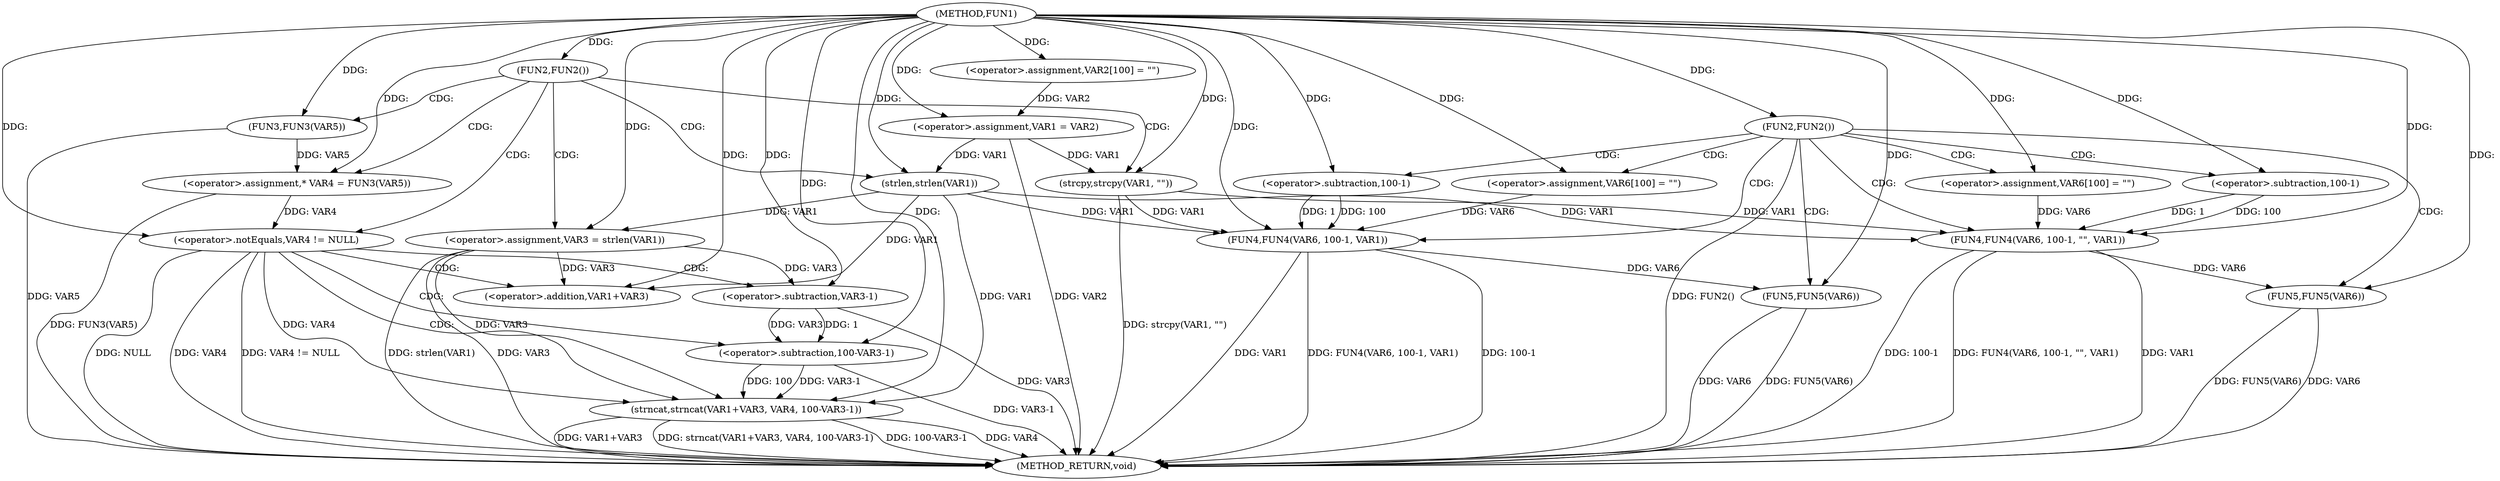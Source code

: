 digraph FUN1 {  
"1000100" [label = "(METHOD,FUN1)" ]
"1000176" [label = "(METHOD_RETURN,void)" ]
"1000104" [label = "(<operator>.assignment,VAR2[100] = \"\")" ]
"1000107" [label = "(<operator>.assignment,VAR1 = VAR2)" ]
"1000111" [label = "(FUN2,FUN2())" ]
"1000115" [label = "(<operator>.assignment,VAR3 = strlen(VAR1))" ]
"1000117" [label = "(strlen,strlen(VAR1))" ]
"1000120" [label = "(<operator>.assignment,* VAR4 = FUN3(VAR5))" ]
"1000122" [label = "(FUN3,FUN3(VAR5))" ]
"1000125" [label = "(<operator>.notEquals,VAR4 != NULL)" ]
"1000129" [label = "(strncat,strncat(VAR1+VAR3, VAR4, 100-VAR3-1))" ]
"1000130" [label = "(<operator>.addition,VAR1+VAR3)" ]
"1000134" [label = "(<operator>.subtraction,100-VAR3-1)" ]
"1000136" [label = "(<operator>.subtraction,VAR3-1)" ]
"1000141" [label = "(strcpy,strcpy(VAR1, \"\"))" ]
"1000145" [label = "(FUN2,FUN2())" ]
"1000149" [label = "(<operator>.assignment,VAR6[100] = \"\")" ]
"1000152" [label = "(FUN4,FUN4(VAR6, 100-1, VAR1))" ]
"1000154" [label = "(<operator>.subtraction,100-1)" ]
"1000158" [label = "(FUN5,FUN5(VAR6))" ]
"1000164" [label = "(<operator>.assignment,VAR6[100] = \"\")" ]
"1000167" [label = "(FUN4,FUN4(VAR6, 100-1, \"\", VAR1))" ]
"1000169" [label = "(<operator>.subtraction,100-1)" ]
"1000174" [label = "(FUN5,FUN5(VAR6))" ]
  "1000125" -> "1000176"  [ label = "DDG: VAR4 != NULL"] 
  "1000167" -> "1000176"  [ label = "DDG: 100-1"] 
  "1000152" -> "1000176"  [ label = "DDG: VAR1"] 
  "1000152" -> "1000176"  [ label = "DDG: FUN4(VAR6, 100-1, VAR1)"] 
  "1000125" -> "1000176"  [ label = "DDG: NULL"] 
  "1000129" -> "1000176"  [ label = "DDG: VAR4"] 
  "1000152" -> "1000176"  [ label = "DDG: 100-1"] 
  "1000115" -> "1000176"  [ label = "DDG: VAR3"] 
  "1000158" -> "1000176"  [ label = "DDG: VAR6"] 
  "1000115" -> "1000176"  [ label = "DDG: strlen(VAR1)"] 
  "1000129" -> "1000176"  [ label = "DDG: VAR1+VAR3"] 
  "1000125" -> "1000176"  [ label = "DDG: VAR4"] 
  "1000122" -> "1000176"  [ label = "DDG: VAR5"] 
  "1000141" -> "1000176"  [ label = "DDG: strcpy(VAR1, \"\")"] 
  "1000129" -> "1000176"  [ label = "DDG: strncat(VAR1+VAR3, VAR4, 100-VAR3-1)"] 
  "1000158" -> "1000176"  [ label = "DDG: FUN5(VAR6)"] 
  "1000167" -> "1000176"  [ label = "DDG: FUN4(VAR6, 100-1, \"\", VAR1)"] 
  "1000129" -> "1000176"  [ label = "DDG: 100-VAR3-1"] 
  "1000167" -> "1000176"  [ label = "DDG: VAR1"] 
  "1000134" -> "1000176"  [ label = "DDG: VAR3-1"] 
  "1000120" -> "1000176"  [ label = "DDG: FUN3(VAR5)"] 
  "1000145" -> "1000176"  [ label = "DDG: FUN2()"] 
  "1000174" -> "1000176"  [ label = "DDG: FUN5(VAR6)"] 
  "1000136" -> "1000176"  [ label = "DDG: VAR3"] 
  "1000174" -> "1000176"  [ label = "DDG: VAR6"] 
  "1000107" -> "1000176"  [ label = "DDG: VAR2"] 
  "1000100" -> "1000104"  [ label = "DDG: "] 
  "1000104" -> "1000107"  [ label = "DDG: VAR2"] 
  "1000100" -> "1000107"  [ label = "DDG: "] 
  "1000100" -> "1000111"  [ label = "DDG: "] 
  "1000117" -> "1000115"  [ label = "DDG: VAR1"] 
  "1000100" -> "1000115"  [ label = "DDG: "] 
  "1000107" -> "1000117"  [ label = "DDG: VAR1"] 
  "1000100" -> "1000117"  [ label = "DDG: "] 
  "1000122" -> "1000120"  [ label = "DDG: VAR5"] 
  "1000100" -> "1000120"  [ label = "DDG: "] 
  "1000100" -> "1000122"  [ label = "DDG: "] 
  "1000120" -> "1000125"  [ label = "DDG: VAR4"] 
  "1000100" -> "1000125"  [ label = "DDG: "] 
  "1000117" -> "1000129"  [ label = "DDG: VAR1"] 
  "1000100" -> "1000129"  [ label = "DDG: "] 
  "1000115" -> "1000129"  [ label = "DDG: VAR3"] 
  "1000117" -> "1000130"  [ label = "DDG: VAR1"] 
  "1000100" -> "1000130"  [ label = "DDG: "] 
  "1000115" -> "1000130"  [ label = "DDG: VAR3"] 
  "1000125" -> "1000129"  [ label = "DDG: VAR4"] 
  "1000134" -> "1000129"  [ label = "DDG: 100"] 
  "1000134" -> "1000129"  [ label = "DDG: VAR3-1"] 
  "1000100" -> "1000134"  [ label = "DDG: "] 
  "1000136" -> "1000134"  [ label = "DDG: VAR3"] 
  "1000136" -> "1000134"  [ label = "DDG: 1"] 
  "1000100" -> "1000136"  [ label = "DDG: "] 
  "1000115" -> "1000136"  [ label = "DDG: VAR3"] 
  "1000107" -> "1000141"  [ label = "DDG: VAR1"] 
  "1000100" -> "1000141"  [ label = "DDG: "] 
  "1000100" -> "1000145"  [ label = "DDG: "] 
  "1000100" -> "1000149"  [ label = "DDG: "] 
  "1000149" -> "1000152"  [ label = "DDG: VAR6"] 
  "1000100" -> "1000152"  [ label = "DDG: "] 
  "1000154" -> "1000152"  [ label = "DDG: 100"] 
  "1000154" -> "1000152"  [ label = "DDG: 1"] 
  "1000100" -> "1000154"  [ label = "DDG: "] 
  "1000141" -> "1000152"  [ label = "DDG: VAR1"] 
  "1000117" -> "1000152"  [ label = "DDG: VAR1"] 
  "1000152" -> "1000158"  [ label = "DDG: VAR6"] 
  "1000100" -> "1000158"  [ label = "DDG: "] 
  "1000100" -> "1000164"  [ label = "DDG: "] 
  "1000164" -> "1000167"  [ label = "DDG: VAR6"] 
  "1000100" -> "1000167"  [ label = "DDG: "] 
  "1000169" -> "1000167"  [ label = "DDG: 100"] 
  "1000169" -> "1000167"  [ label = "DDG: 1"] 
  "1000100" -> "1000169"  [ label = "DDG: "] 
  "1000141" -> "1000167"  [ label = "DDG: VAR1"] 
  "1000117" -> "1000167"  [ label = "DDG: VAR1"] 
  "1000167" -> "1000174"  [ label = "DDG: VAR6"] 
  "1000100" -> "1000174"  [ label = "DDG: "] 
  "1000111" -> "1000125"  [ label = "CDG: "] 
  "1000111" -> "1000120"  [ label = "CDG: "] 
  "1000111" -> "1000117"  [ label = "CDG: "] 
  "1000111" -> "1000141"  [ label = "CDG: "] 
  "1000111" -> "1000115"  [ label = "CDG: "] 
  "1000111" -> "1000122"  [ label = "CDG: "] 
  "1000125" -> "1000129"  [ label = "CDG: "] 
  "1000125" -> "1000130"  [ label = "CDG: "] 
  "1000125" -> "1000136"  [ label = "CDG: "] 
  "1000125" -> "1000134"  [ label = "CDG: "] 
  "1000145" -> "1000164"  [ label = "CDG: "] 
  "1000145" -> "1000174"  [ label = "CDG: "] 
  "1000145" -> "1000167"  [ label = "CDG: "] 
  "1000145" -> "1000158"  [ label = "CDG: "] 
  "1000145" -> "1000154"  [ label = "CDG: "] 
  "1000145" -> "1000152"  [ label = "CDG: "] 
  "1000145" -> "1000149"  [ label = "CDG: "] 
  "1000145" -> "1000169"  [ label = "CDG: "] 
}
